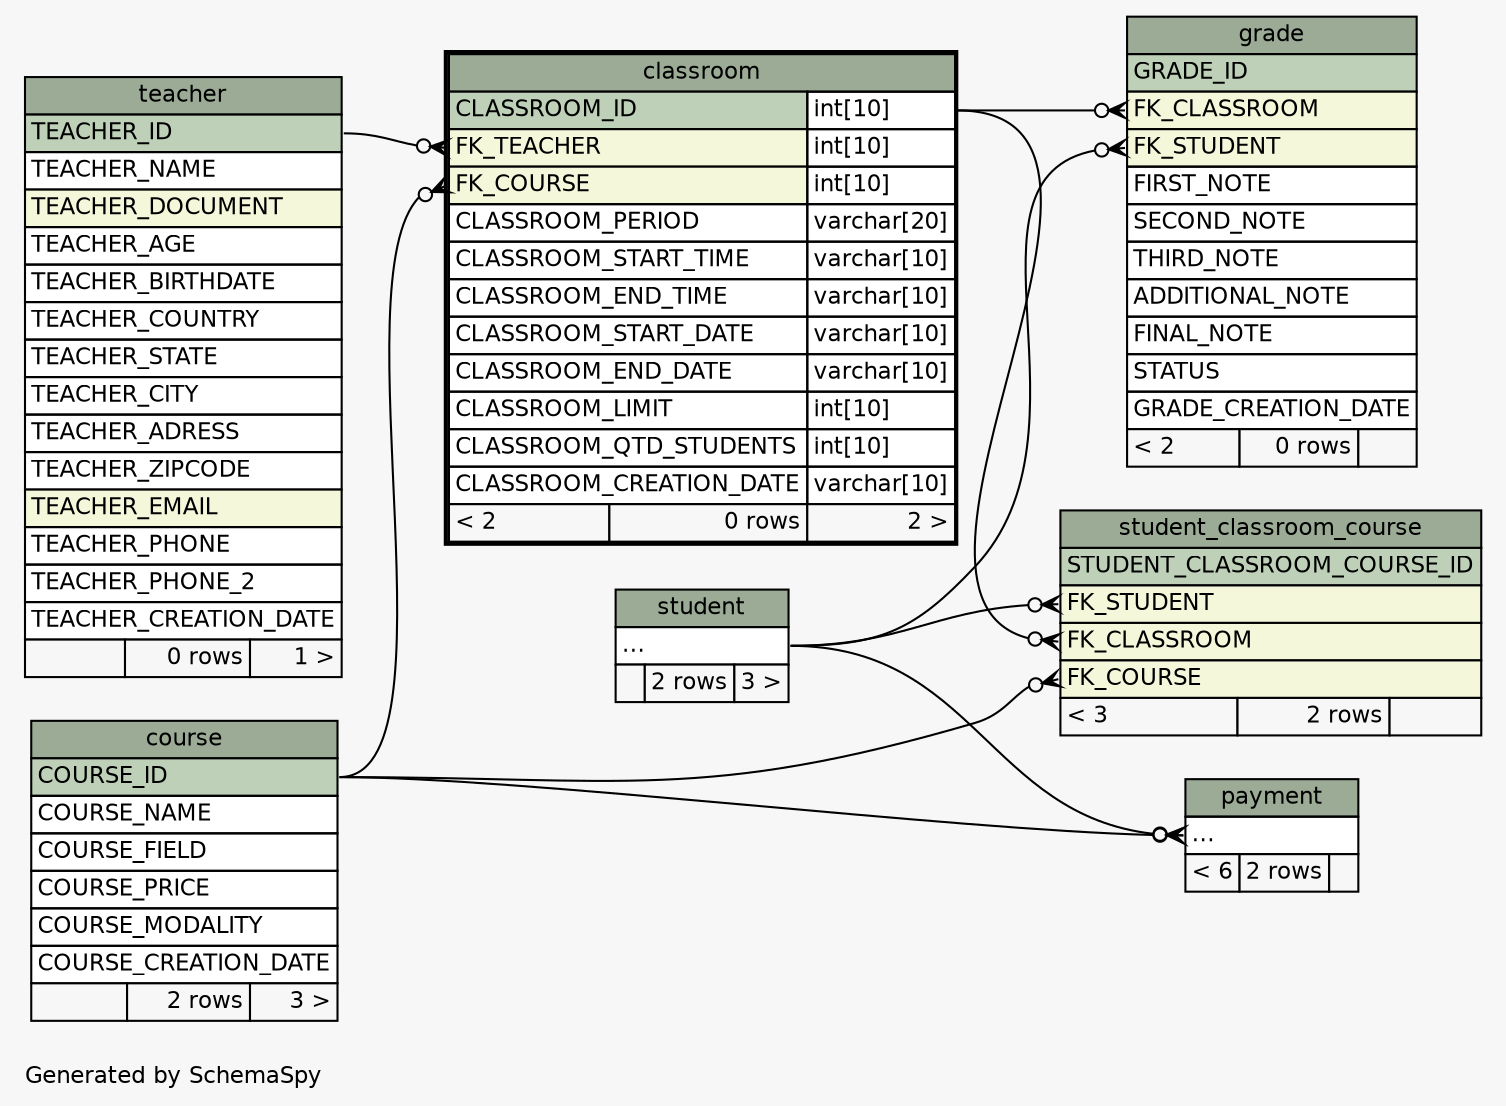 // dot 7.1.0 on Windows 11 10.0
// SchemaSpy rev 590
digraph "twoDegreesRelationshipsDiagram" {
  graph [
    rankdir="RL"
    bgcolor="#f7f7f7"
    label="\nGenerated by SchemaSpy"
    labeljust="l"
    nodesep="0.18"
    ranksep="0.46"
    fontname="Helvetica"
    fontsize="11"
  ];
  node [
    fontname="Helvetica"
    fontsize="11"
    shape="plaintext"
  ];
  edge [
    arrowsize="0.8"
  ];
  "classroom":"FK_COURSE":w -> "course":"COURSE_ID":e [arrowhead=none dir=back arrowtail=crowodot];
  "classroom":"FK_TEACHER":w -> "teacher":"TEACHER_ID":e [arrowhead=none dir=back arrowtail=crowodot];
  "grade":"FK_CLASSROOM":w -> "classroom":"CLASSROOM_ID.type":e [arrowhead=none dir=back arrowtail=crowodot];
  "grade":"FK_STUDENT":w -> "student":"elipses":e [arrowhead=none dir=back arrowtail=crowodot];
  "payment":"elipses":w -> "course":"COURSE_ID":e [arrowhead=none dir=back arrowtail=crowodot];
  "payment":"elipses":w -> "student":"elipses":e [arrowhead=none dir=back arrowtail=crowodot];
  "student_classroom_course":"FK_CLASSROOM":w -> "classroom":"CLASSROOM_ID.type":e [arrowhead=none dir=back arrowtail=crowodot];
  "student_classroom_course":"FK_COURSE":w -> "course":"COURSE_ID":e [arrowhead=none dir=back arrowtail=crowodot];
  "student_classroom_course":"FK_STUDENT":w -> "student":"elipses":e [arrowhead=none dir=back arrowtail=crowodot];
  "classroom" [
    label=<
    <TABLE BORDER="2" CELLBORDER="1" CELLSPACING="0" BGCOLOR="#ffffff">
      <TR><TD COLSPAN="3" BGCOLOR="#9bab96" ALIGN="CENTER">classroom</TD></TR>
      <TR><TD PORT="CLASSROOM_ID" COLSPAN="2" BGCOLOR="#bed1b8" ALIGN="LEFT">CLASSROOM_ID</TD><TD PORT="CLASSROOM_ID.type" ALIGN="LEFT">int[10]</TD></TR>
      <TR><TD PORT="FK_TEACHER" COLSPAN="2" BGCOLOR="#f4f7da" ALIGN="LEFT">FK_TEACHER</TD><TD PORT="FK_TEACHER.type" ALIGN="LEFT">int[10]</TD></TR>
      <TR><TD PORT="FK_COURSE" COLSPAN="2" BGCOLOR="#f4f7da" ALIGN="LEFT">FK_COURSE</TD><TD PORT="FK_COURSE.type" ALIGN="LEFT">int[10]</TD></TR>
      <TR><TD PORT="CLASSROOM_PERIOD" COLSPAN="2" ALIGN="LEFT">CLASSROOM_PERIOD</TD><TD PORT="CLASSROOM_PERIOD.type" ALIGN="LEFT">varchar[20]</TD></TR>
      <TR><TD PORT="CLASSROOM_START_TIME" COLSPAN="2" ALIGN="LEFT">CLASSROOM_START_TIME</TD><TD PORT="CLASSROOM_START_TIME.type" ALIGN="LEFT">varchar[10]</TD></TR>
      <TR><TD PORT="CLASSROOM_END_TIME" COLSPAN="2" ALIGN="LEFT">CLASSROOM_END_TIME</TD><TD PORT="CLASSROOM_END_TIME.type" ALIGN="LEFT">varchar[10]</TD></TR>
      <TR><TD PORT="CLASSROOM_START_DATE" COLSPAN="2" ALIGN="LEFT">CLASSROOM_START_DATE</TD><TD PORT="CLASSROOM_START_DATE.type" ALIGN="LEFT">varchar[10]</TD></TR>
      <TR><TD PORT="CLASSROOM_END_DATE" COLSPAN="2" ALIGN="LEFT">CLASSROOM_END_DATE</TD><TD PORT="CLASSROOM_END_DATE.type" ALIGN="LEFT">varchar[10]</TD></TR>
      <TR><TD PORT="CLASSROOM_LIMIT" COLSPAN="2" ALIGN="LEFT">CLASSROOM_LIMIT</TD><TD PORT="CLASSROOM_LIMIT.type" ALIGN="LEFT">int[10]</TD></TR>
      <TR><TD PORT="CLASSROOM_QTD_STUDENTS" COLSPAN="2" ALIGN="LEFT">CLASSROOM_QTD_STUDENTS</TD><TD PORT="CLASSROOM_QTD_STUDENTS.type" ALIGN="LEFT">int[10]</TD></TR>
      <TR><TD PORT="CLASSROOM_CREATION_DATE" COLSPAN="2" ALIGN="LEFT">CLASSROOM_CREATION_DATE</TD><TD PORT="CLASSROOM_CREATION_DATE.type" ALIGN="LEFT">varchar[10]</TD></TR>
      <TR><TD ALIGN="LEFT" BGCOLOR="#f7f7f7">&lt; 2</TD><TD ALIGN="RIGHT" BGCOLOR="#f7f7f7">0 rows</TD><TD ALIGN="RIGHT" BGCOLOR="#f7f7f7">2 &gt;</TD></TR>
    </TABLE>>
    URL="classroom.html"
    tooltip="classroom"
  ];
  "course" [
    label=<
    <TABLE BORDER="0" CELLBORDER="1" CELLSPACING="0" BGCOLOR="#ffffff">
      <TR><TD COLSPAN="3" BGCOLOR="#9bab96" ALIGN="CENTER">course</TD></TR>
      <TR><TD PORT="COURSE_ID" COLSPAN="3" BGCOLOR="#bed1b8" ALIGN="LEFT">COURSE_ID</TD></TR>
      <TR><TD PORT="COURSE_NAME" COLSPAN="3" ALIGN="LEFT">COURSE_NAME</TD></TR>
      <TR><TD PORT="COURSE_FIELD" COLSPAN="3" ALIGN="LEFT">COURSE_FIELD</TD></TR>
      <TR><TD PORT="COURSE_PRICE" COLSPAN="3" ALIGN="LEFT">COURSE_PRICE</TD></TR>
      <TR><TD PORT="COURSE_MODALITY" COLSPAN="3" ALIGN="LEFT">COURSE_MODALITY</TD></TR>
      <TR><TD PORT="COURSE_CREATION_DATE" COLSPAN="3" ALIGN="LEFT">COURSE_CREATION_DATE</TD></TR>
      <TR><TD ALIGN="LEFT" BGCOLOR="#f7f7f7">  </TD><TD ALIGN="RIGHT" BGCOLOR="#f7f7f7">2 rows</TD><TD ALIGN="RIGHT" BGCOLOR="#f7f7f7">3 &gt;</TD></TR>
    </TABLE>>
    URL="course.html"
    tooltip="course"
  ];
  "grade" [
    label=<
    <TABLE BORDER="0" CELLBORDER="1" CELLSPACING="0" BGCOLOR="#ffffff">
      <TR><TD COLSPAN="3" BGCOLOR="#9bab96" ALIGN="CENTER">grade</TD></TR>
      <TR><TD PORT="GRADE_ID" COLSPAN="3" BGCOLOR="#bed1b8" ALIGN="LEFT">GRADE_ID</TD></TR>
      <TR><TD PORT="FK_CLASSROOM" COLSPAN="3" BGCOLOR="#f4f7da" ALIGN="LEFT">FK_CLASSROOM</TD></TR>
      <TR><TD PORT="FK_STUDENT" COLSPAN="3" BGCOLOR="#f4f7da" ALIGN="LEFT">FK_STUDENT</TD></TR>
      <TR><TD PORT="FIRST_NOTE" COLSPAN="3" ALIGN="LEFT">FIRST_NOTE</TD></TR>
      <TR><TD PORT="SECOND_NOTE" COLSPAN="3" ALIGN="LEFT">SECOND_NOTE</TD></TR>
      <TR><TD PORT="THIRD_NOTE" COLSPAN="3" ALIGN="LEFT">THIRD_NOTE</TD></TR>
      <TR><TD PORT="ADDITIONAL_NOTE" COLSPAN="3" ALIGN="LEFT">ADDITIONAL_NOTE</TD></TR>
      <TR><TD PORT="FINAL_NOTE" COLSPAN="3" ALIGN="LEFT">FINAL_NOTE</TD></TR>
      <TR><TD PORT="STATUS" COLSPAN="3" ALIGN="LEFT">STATUS</TD></TR>
      <TR><TD PORT="GRADE_CREATION_DATE" COLSPAN="3" ALIGN="LEFT">GRADE_CREATION_DATE</TD></TR>
      <TR><TD ALIGN="LEFT" BGCOLOR="#f7f7f7">&lt; 2</TD><TD ALIGN="RIGHT" BGCOLOR="#f7f7f7">0 rows</TD><TD ALIGN="RIGHT" BGCOLOR="#f7f7f7">  </TD></TR>
    </TABLE>>
    URL="grade.html"
    tooltip="grade"
  ];
  "payment" [
    label=<
    <TABLE BORDER="0" CELLBORDER="1" CELLSPACING="0" BGCOLOR="#ffffff">
      <TR><TD COLSPAN="3" BGCOLOR="#9bab96" ALIGN="CENTER">payment</TD></TR>
      <TR><TD PORT="elipses" COLSPAN="3" ALIGN="LEFT">...</TD></TR>
      <TR><TD ALIGN="LEFT" BGCOLOR="#f7f7f7">&lt; 6</TD><TD ALIGN="RIGHT" BGCOLOR="#f7f7f7">2 rows</TD><TD ALIGN="RIGHT" BGCOLOR="#f7f7f7">  </TD></TR>
    </TABLE>>
    URL="payment.html"
    tooltip="payment"
  ];
  "student" [
    label=<
    <TABLE BORDER="0" CELLBORDER="1" CELLSPACING="0" BGCOLOR="#ffffff">
      <TR><TD COLSPAN="3" BGCOLOR="#9bab96" ALIGN="CENTER">student</TD></TR>
      <TR><TD PORT="elipses" COLSPAN="3" ALIGN="LEFT">...</TD></TR>
      <TR><TD ALIGN="LEFT" BGCOLOR="#f7f7f7">  </TD><TD ALIGN="RIGHT" BGCOLOR="#f7f7f7">2 rows</TD><TD ALIGN="RIGHT" BGCOLOR="#f7f7f7">3 &gt;</TD></TR>
    </TABLE>>
    URL="student.html"
    tooltip="student"
  ];
  "student_classroom_course" [
    label=<
    <TABLE BORDER="0" CELLBORDER="1" CELLSPACING="0" BGCOLOR="#ffffff">
      <TR><TD COLSPAN="3" BGCOLOR="#9bab96" ALIGN="CENTER">student_classroom_course</TD></TR>
      <TR><TD PORT="STUDENT_CLASSROOM_COURSE_ID" COLSPAN="3" BGCOLOR="#bed1b8" ALIGN="LEFT">STUDENT_CLASSROOM_COURSE_ID</TD></TR>
      <TR><TD PORT="FK_STUDENT" COLSPAN="3" BGCOLOR="#f4f7da" ALIGN="LEFT">FK_STUDENT</TD></TR>
      <TR><TD PORT="FK_CLASSROOM" COLSPAN="3" BGCOLOR="#f4f7da" ALIGN="LEFT">FK_CLASSROOM</TD></TR>
      <TR><TD PORT="FK_COURSE" COLSPAN="3" BGCOLOR="#f4f7da" ALIGN="LEFT">FK_COURSE</TD></TR>
      <TR><TD ALIGN="LEFT" BGCOLOR="#f7f7f7">&lt; 3</TD><TD ALIGN="RIGHT" BGCOLOR="#f7f7f7">2 rows</TD><TD ALIGN="RIGHT" BGCOLOR="#f7f7f7">  </TD></TR>
    </TABLE>>
    URL="student_classroom_course.html"
    tooltip="student_classroom_course"
  ];
  "teacher" [
    label=<
    <TABLE BORDER="0" CELLBORDER="1" CELLSPACING="0" BGCOLOR="#ffffff">
      <TR><TD COLSPAN="3" BGCOLOR="#9bab96" ALIGN="CENTER">teacher</TD></TR>
      <TR><TD PORT="TEACHER_ID" COLSPAN="3" BGCOLOR="#bed1b8" ALIGN="LEFT">TEACHER_ID</TD></TR>
      <TR><TD PORT="TEACHER_NAME" COLSPAN="3" ALIGN="LEFT">TEACHER_NAME</TD></TR>
      <TR><TD PORT="TEACHER_DOCUMENT" COLSPAN="3" BGCOLOR="#f4f7da" ALIGN="LEFT">TEACHER_DOCUMENT</TD></TR>
      <TR><TD PORT="TEACHER_AGE" COLSPAN="3" ALIGN="LEFT">TEACHER_AGE</TD></TR>
      <TR><TD PORT="TEACHER_BIRTHDATE" COLSPAN="3" ALIGN="LEFT">TEACHER_BIRTHDATE</TD></TR>
      <TR><TD PORT="TEACHER_COUNTRY" COLSPAN="3" ALIGN="LEFT">TEACHER_COUNTRY</TD></TR>
      <TR><TD PORT="TEACHER_STATE" COLSPAN="3" ALIGN="LEFT">TEACHER_STATE</TD></TR>
      <TR><TD PORT="TEACHER_CITY" COLSPAN="3" ALIGN="LEFT">TEACHER_CITY</TD></TR>
      <TR><TD PORT="TEACHER_ADRESS" COLSPAN="3" ALIGN="LEFT">TEACHER_ADRESS</TD></TR>
      <TR><TD PORT="TEACHER_ZIPCODE" COLSPAN="3" ALIGN="LEFT">TEACHER_ZIPCODE</TD></TR>
      <TR><TD PORT="TEACHER_EMAIL" COLSPAN="3" BGCOLOR="#f4f7da" ALIGN="LEFT">TEACHER_EMAIL</TD></TR>
      <TR><TD PORT="TEACHER_PHONE" COLSPAN="3" ALIGN="LEFT">TEACHER_PHONE</TD></TR>
      <TR><TD PORT="TEACHER_PHONE_2" COLSPAN="3" ALIGN="LEFT">TEACHER_PHONE_2</TD></TR>
      <TR><TD PORT="TEACHER_CREATION_DATE" COLSPAN="3" ALIGN="LEFT">TEACHER_CREATION_DATE</TD></TR>
      <TR><TD ALIGN="LEFT" BGCOLOR="#f7f7f7">  </TD><TD ALIGN="RIGHT" BGCOLOR="#f7f7f7">0 rows</TD><TD ALIGN="RIGHT" BGCOLOR="#f7f7f7">1 &gt;</TD></TR>
    </TABLE>>
    URL="teacher.html"
    tooltip="teacher"
  ];
}
